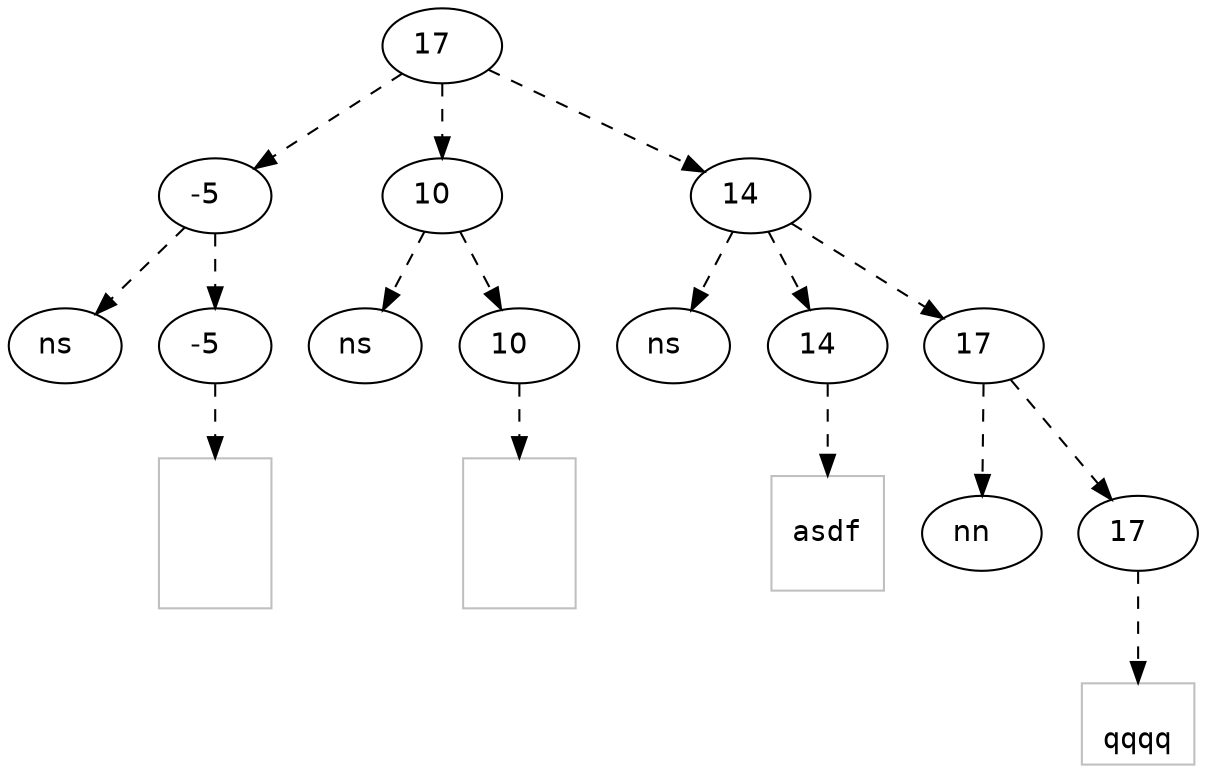 digraph hierarchy {

node [fontname=Helvetica]
edge [style=dashed]

doc_0 [label="17  "]

doc_0 -> { section_1 section_2 section_3}
{rank=same; section_1 section_2 section_3}

section_1 [label="-5  "]
section_2 [label="10  "]
section_3 [label="14  "]

section_1 -> { header_4 block_5}
{rank=same; header_4 block_5}

header_4 [label="ns  "]
block_5 [label="-5  "]


block_5 -> leaf_6
leaf_6  [color=Gray,shape=rectangle,fontname=Inconsolata,label="



"]section_2 -> { header_7 block_8}
{rank=same; header_7 block_8}

header_7 [label="ns  "]
block_8 [label="10  "]


block_8 -> leaf_9
leaf_9  [color=Gray,shape=rectangle,fontname=Inconsolata,label="



"]section_3 -> { header_10 block_11 section_12}
{rank=same; header_10 block_11 section_12}

header_10 [label="ns  "]
block_11 [label="14  "]
section_12 [label="17  "]


block_11 -> leaf_13
leaf_13  [color=Gray,shape=rectangle,fontname=Inconsolata,label="
asdf

"]section_12 -> { header_14 block_15}
{rank=same; header_14 block_15}

header_14 [label="nn  "]
block_15 [label="17  "]


block_15 -> leaf_16
leaf_16  [color=Gray,shape=rectangle,fontname=Inconsolata,label="
qqqq
"]
}
